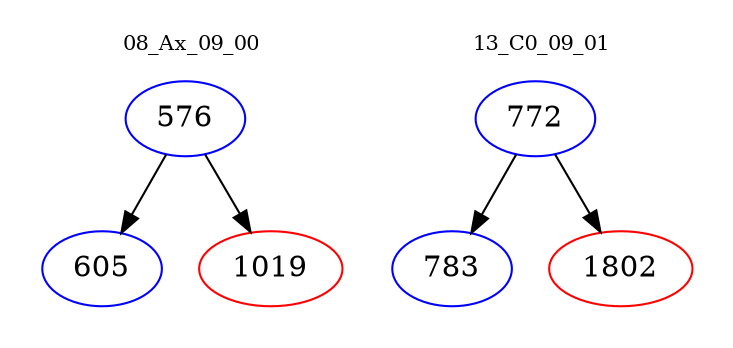 digraph{
subgraph cluster_0 {
color = white
label = "08_Ax_09_00";
fontsize=10;
T0_576 [label="576", color="blue"]
T0_576 -> T0_605 [color="black"]
T0_605 [label="605", color="blue"]
T0_576 -> T0_1019 [color="black"]
T0_1019 [label="1019", color="red"]
}
subgraph cluster_1 {
color = white
label = "13_C0_09_01";
fontsize=10;
T1_772 [label="772", color="blue"]
T1_772 -> T1_783 [color="black"]
T1_783 [label="783", color="blue"]
T1_772 -> T1_1802 [color="black"]
T1_1802 [label="1802", color="red"]
}
}
